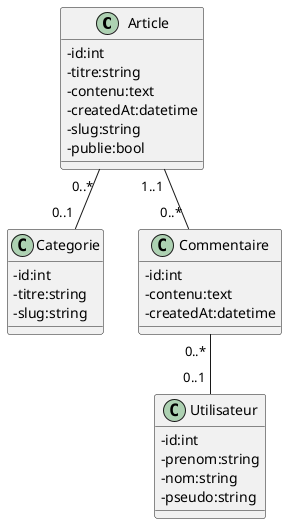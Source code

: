@startuml
skinparam classAttributeIconsize 0
class Article{
-id:int
-titre:string
-contenu:text
-createdAt:datetime
-slug:string
-publie:bool
}
class Categorie{
-id:int
-titre:string
-slug:string
}
class Commentaire{
-id:int
-contenu:text
-createdAt:datetime
}
class Utilisateur{
-id:int
-prenom:string
-nom:string
-pseudo:string
}

Commentaire"0..* "--"0..1 "Utilisateur
Article"1..1 "--"0..* "Commentaire
Article"0..* "--"0..1 "Categorie

@enduml